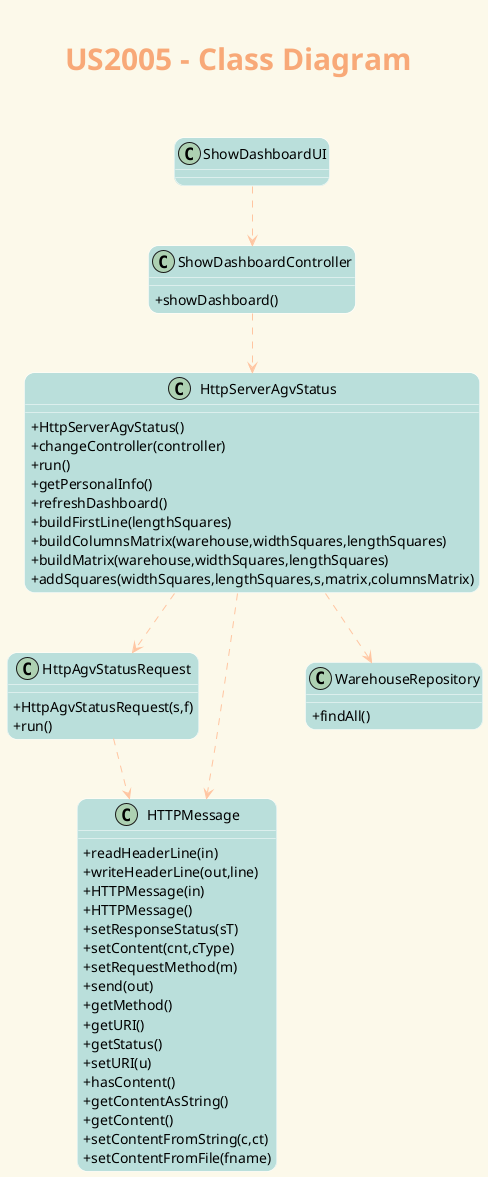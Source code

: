 @startuml
 ' ======= layout =========
 skinparam backgroundColor #fcf9ea
 skinparam titleBorderRoundCorner 15
 skinparam titleFontSize 30
 skinparam classAttributeIconSize 0
 skinparam titleFontName Arial Black
 skinparam titleFontColor #f8a978
 skinparam roundcorner 20
 skinparam stereotypeCBackgroundColor ffc5a1
 skinparam class {

 ArrowColor ffc5a1
 BorderColor White
 BackgroundColor badfdb
 }


 ' ======= title =========
 center header


 endheader
 title <b>US2005 - Class Diagram\n

' ======= classes =========

class ShowDashboardController{
+showDashboard()
}
class ShowDashboardUI{
}
class HttpServerAgvStatus{
+ HttpServerAgvStatus()
+ changeController(controller)
+ run()
+ getPersonalInfo()
+ refreshDashboard()
+ buildFirstLine(lengthSquares)
+ buildColumnsMatrix(warehouse,widthSquares,lengthSquares)
+ buildMatrix(warehouse,widthSquares,lengthSquares)
+ addSquares(widthSquares,lengthSquares,s,matrix,columnsMatrix)

}
class HttpAgvStatusRequest{
+ HttpAgvStatusRequest(s,f)
+ run()
}

class HTTPMessage{
+ readHeaderLine(in)
+ writeHeaderLine(out,line)
+ HTTPMessage(in)
+ HTTPMessage()
+ setResponseStatus(sT)
+ setContent(cnt,cType)
+ setRequestMethod(m)
+ send(out)
+ getMethod()
+ getURI()
+ getStatus()
+ setURI(u)
+ hasContent()
+ getContentAsString()
+ getContent()
+ setContentFromString(c,ct)
+ setContentFromFile(fname)
}
class WarehouseRepository{
+findAll()
}

ShowDashboardUI ..> ShowDashboardController
ShowDashboardController ..> HttpServerAgvStatus
HttpServerAgvStatus ..> WarehouseRepository
HttpServerAgvStatus ..> HttpAgvStatusRequest
HttpServerAgvStatus ..> HTTPMessage
HttpAgvStatusRequest ..> HTTPMessage


@enduml